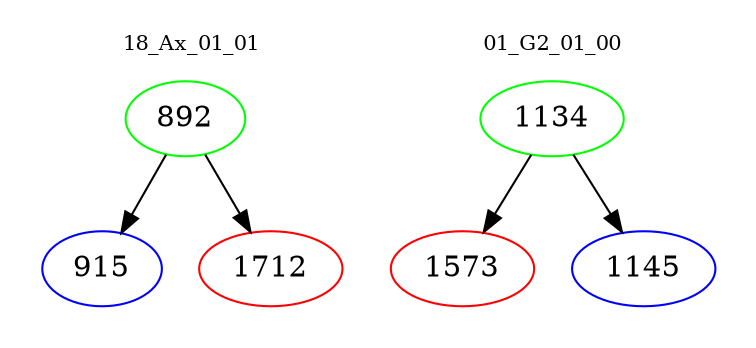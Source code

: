 digraph{
subgraph cluster_0 {
color = white
label = "18_Ax_01_01";
fontsize=10;
T0_892 [label="892", color="green"]
T0_892 -> T0_915 [color="black"]
T0_915 [label="915", color="blue"]
T0_892 -> T0_1712 [color="black"]
T0_1712 [label="1712", color="red"]
}
subgraph cluster_1 {
color = white
label = "01_G2_01_00";
fontsize=10;
T1_1134 [label="1134", color="green"]
T1_1134 -> T1_1573 [color="black"]
T1_1573 [label="1573", color="red"]
T1_1134 -> T1_1145 [color="black"]
T1_1145 [label="1145", color="blue"]
}
}
